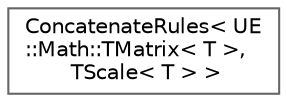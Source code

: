 digraph "Graphical Class Hierarchy"
{
 // INTERACTIVE_SVG=YES
 // LATEX_PDF_SIZE
  bgcolor="transparent";
  edge [fontname=Helvetica,fontsize=10,labelfontname=Helvetica,labelfontsize=10];
  node [fontname=Helvetica,fontsize=10,shape=box,height=0.2,width=0.4];
  rankdir="LR";
  Node0 [id="Node000000",label="ConcatenateRules\< UE\l::Math::TMatrix\< T \>,\l TScale\< T \> \>",height=0.2,width=0.4,color="grey40", fillcolor="white", style="filled",URL="$d5/d76/structConcatenateRules_3_01UE_1_1Math_1_1TMatrix_3_01T_01_4_00_01TScale_3_01T_01_4_01_4.html",tooltip=" "];
}
